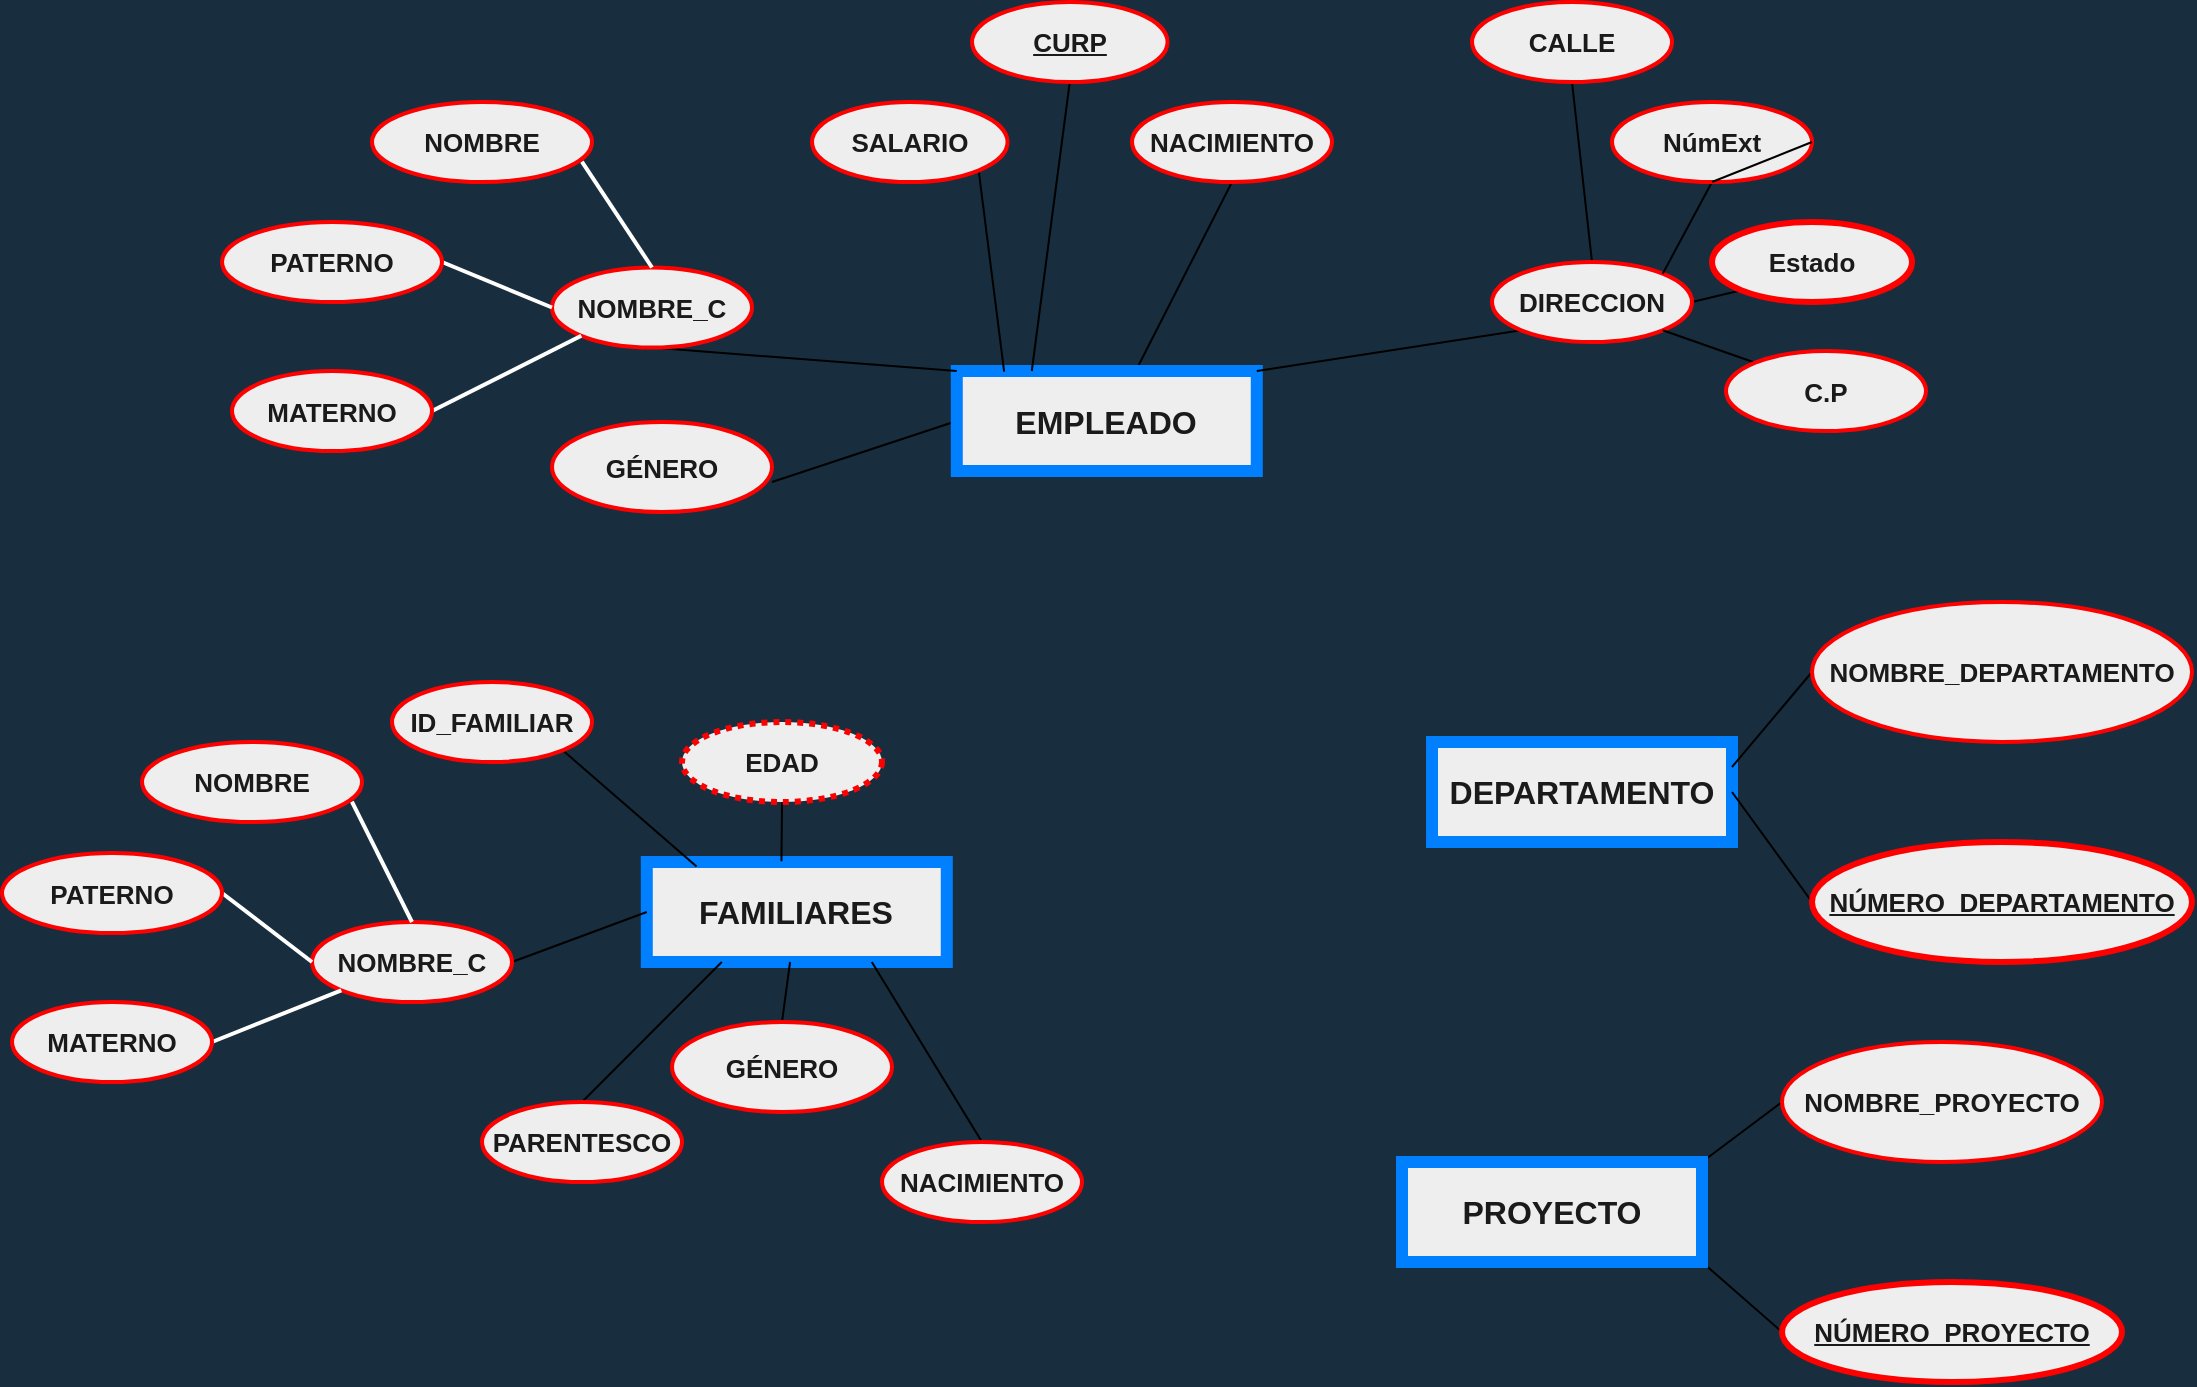 <mxfile version="13.9.9" type="device"><diagram id="Cr8rwhKdKpi9vluvS5JP" name="Página-1"><mxGraphModel dx="1743" dy="1320" grid="1" gridSize="10" guides="1" tooltips="1" connect="1" arrows="0" fold="1" page="1" pageScale="1" pageWidth="1169" pageHeight="827" background="#182E3E" math="0" shadow="0"><root><mxCell id="0"/><mxCell id="1" parent="0"/><mxCell id="cJOQEZuyymXwWGWpgnNL-10" style="edgeStyle=none;rounded=0;orthogonalLoop=1;jettySize=auto;html=1;exitX=0;exitY=0.5;exitDx=0;exitDy=0;entryX=1;entryY=0.667;entryDx=0;entryDy=0;entryPerimeter=0;endArrow=none;endFill=0;" edge="1" parent="1" source="9bCEXv4croC0r56C43FN-2" target="9bCEXv4croC0r56C43FN-22"><mxGeometry relative="1" as="geometry"/></mxCell><mxCell id="cJOQEZuyymXwWGWpgnNL-13" style="edgeStyle=none;rounded=0;orthogonalLoop=1;jettySize=auto;html=1;exitX=0.593;exitY=0.02;exitDx=0;exitDy=0;endArrow=none;endFill=0;exitPerimeter=0;entryX=0.5;entryY=1;entryDx=0;entryDy=0;" edge="1" parent="1" source="9bCEXv4croC0r56C43FN-2" target="cJOQEZuyymXwWGWpgnNL-21"><mxGeometry relative="1" as="geometry"><mxPoint x="605.826" y="89.99" as="targetPoint"/></mxGeometry></mxCell><mxCell id="9bCEXv4croC0r56C43FN-2" value="EMPLEADO" style="whiteSpace=wrap;html=1;align=center;strokeWidth=6;fontSize=16;fontStyle=1;fillColor=#EEEEEE;fontColor=#1A1A1A;strokeColor=#007FFF;" parent="1" vertex="1"><mxGeometry x="507.39" y="204.5" width="150" height="50" as="geometry"/></mxCell><mxCell id="cJOQEZuyymXwWGWpgnNL-11" style="edgeStyle=none;rounded=0;orthogonalLoop=1;jettySize=auto;html=1;exitX=0.5;exitY=1;exitDx=0;exitDy=0;entryX=0;entryY=0;entryDx=0;entryDy=0;endArrow=none;endFill=0;" edge="1" parent="1" source="9bCEXv4croC0r56C43FN-3" target="9bCEXv4croC0r56C43FN-2"><mxGeometry relative="1" as="geometry"/></mxCell><mxCell id="9bCEXv4croC0r56C43FN-3" value="NOMBRE_C" style="ellipse;whiteSpace=wrap;html=1;align=center;strokeWidth=2;fontSize=13;fontStyle=1;fillColor=#EEEEEE;fontColor=#1A1A1A;strokeColor=#FF0000;" parent="1" vertex="1"><mxGeometry x="305" y="152.75" width="100" height="40" as="geometry"/></mxCell><mxCell id="9bCEXv4croC0r56C43FN-14" style="rounded=1;sketch=0;orthogonalLoop=1;jettySize=auto;html=1;exitX=1;exitY=0.5;exitDx=0;exitDy=0;entryX=0;entryY=1;entryDx=0;entryDy=0;endArrow=none;endFill=0;strokeColor=#FFFFFF;strokeWidth=2;fontColor=#FFFFFF;startArrow=none;startFill=0;" parent="1" source="9bCEXv4croC0r56C43FN-17" target="9bCEXv4croC0r56C43FN-3" edge="1"><mxGeometry relative="1" as="geometry"><mxPoint x="225" y="77.75" as="sourcePoint"/><mxPoint x="265.0" y="165.5" as="targetPoint"/></mxGeometry></mxCell><mxCell id="9bCEXv4croC0r56C43FN-13" style="rounded=1;sketch=0;orthogonalLoop=1;jettySize=auto;html=1;entryX=0;entryY=0.5;entryDx=0;entryDy=0;strokeColor=#FFFFFF;fontColor=#FFFFFF;endArrow=none;endFill=0;strokeWidth=2;exitX=1;exitY=0.5;exitDx=0;exitDy=0;" parent="1" source="9bCEXv4croC0r56C43FN-18" target="9bCEXv4croC0r56C43FN-3" edge="1"><mxGeometry relative="1" as="geometry"><mxPoint x="275" y="30" as="sourcePoint"/></mxGeometry></mxCell><mxCell id="9bCEXv4croC0r56C43FN-17" value="MATERNO" style="ellipse;whiteSpace=wrap;html=1;align=center;strokeWidth=2;fontSize=13;fontStyle=1;verticalAlign=middle;fillColor=#EEEEEE;fontColor=#1A1A1A;strokeColor=#FF0000;" parent="1" vertex="1"><mxGeometry x="145" y="204.5" width="100" height="40" as="geometry"/></mxCell><mxCell id="9bCEXv4croC0r56C43FN-18" value="PATERNO" style="ellipse;whiteSpace=wrap;html=1;align=center;strokeWidth=2;fontSize=13;fontStyle=1;verticalAlign=middle;fillColor=#EEEEEE;fontColor=#1A1A1A;strokeColor=#FF0000;" parent="1" vertex="1"><mxGeometry x="140" y="130" width="110" height="40" as="geometry"/></mxCell><mxCell id="9bCEXv4croC0r56C43FN-20" style="rounded=1;sketch=0;orthogonalLoop=1;jettySize=auto;html=1;exitX=0.954;exitY=0.745;exitDx=0;exitDy=0;startArrow=none;startFill=0;endArrow=none;endFill=0;strokeColor=#FFFFFF;strokeWidth=2;fontColor=#FFFFFF;exitPerimeter=0;entryX=0.5;entryY=0;entryDx=0;entryDy=0;" parent="1" source="cJOQEZuyymXwWGWpgnNL-20" target="9bCEXv4croC0r56C43FN-3" edge="1"><mxGeometry relative="1" as="geometry"><mxPoint x="335" y="140" as="targetPoint"/><mxPoint x="225" y="-10" as="sourcePoint"/></mxGeometry></mxCell><mxCell id="9bCEXv4croC0r56C43FN-22" value="GÉNERO" style="ellipse;whiteSpace=wrap;html=1;align=center;strokeWidth=2;fontSize=13;fontStyle=1;verticalAlign=middle;fillColor=#EEEEEE;fontColor=#1A1A1A;strokeColor=#FF0000;" parent="1" vertex="1"><mxGeometry x="305" y="230" width="110" height="45" as="geometry"/></mxCell><mxCell id="cJOQEZuyymXwWGWpgnNL-15" style="edgeStyle=none;rounded=0;orthogonalLoop=1;jettySize=auto;html=1;entryX=0.25;entryY=0;entryDx=0;entryDy=0;endArrow=none;endFill=0;exitX=0.5;exitY=1;exitDx=0;exitDy=0;" edge="1" parent="1" source="cJOQEZuyymXwWGWpgnNL-19" target="9bCEXv4croC0r56C43FN-2"><mxGeometry relative="1" as="geometry"><mxPoint x="518" as="sourcePoint"/></mxGeometry></mxCell><mxCell id="cJOQEZuyymXwWGWpgnNL-5" style="rounded=0;orthogonalLoop=1;jettySize=auto;html=1;exitX=0.5;exitY=1;exitDx=0;exitDy=0;entryX=0.5;entryY=0;entryDx=0;entryDy=0;endArrow=none;endFill=0;" edge="1" parent="1" source="9bCEXv4croC0r56C43FN-26" target="cJOQEZuyymXwWGWpgnNL-1"><mxGeometry relative="1" as="geometry"><mxPoint x="785.0" y="55" as="sourcePoint"/></mxGeometry></mxCell><mxCell id="9bCEXv4croC0r56C43FN-26" value="CALLE" style="ellipse;whiteSpace=wrap;html=1;align=center;strokeWidth=2;fontSize=13;fontStyle=1;verticalAlign=middle;fillColor=#EEEEEE;fontColor=#1A1A1A;strokeColor=#FF0000;" parent="1" vertex="1"><mxGeometry x="765" y="20" width="100" height="40" as="geometry"/></mxCell><mxCell id="cJOQEZuyymXwWGWpgnNL-7" style="edgeStyle=none;rounded=0;orthogonalLoop=1;jettySize=auto;html=1;exitX=1;exitY=0.5;exitDx=0;exitDy=0;entryX=0;entryY=1;entryDx=0;entryDy=0;endArrow=none;endFill=0;" edge="1" parent="1" source="cJOQEZuyymXwWGWpgnNL-1" target="cJOQEZuyymXwWGWpgnNL-3"><mxGeometry relative="1" as="geometry"/></mxCell><mxCell id="cJOQEZuyymXwWGWpgnNL-18" style="edgeStyle=none;rounded=0;orthogonalLoop=1;jettySize=auto;html=1;exitX=0;exitY=1;exitDx=0;exitDy=0;entryX=1;entryY=0;entryDx=0;entryDy=0;endArrow=none;endFill=0;" edge="1" parent="1" source="cJOQEZuyymXwWGWpgnNL-1" target="9bCEXv4croC0r56C43FN-2"><mxGeometry relative="1" as="geometry"/></mxCell><mxCell id="cJOQEZuyymXwWGWpgnNL-1" value="DIRECCION" style="ellipse;whiteSpace=wrap;html=1;align=center;strokeWidth=2;fontSize=13;fontStyle=1;verticalAlign=middle;fillColor=#EEEEEE;fontColor=#1A1A1A;strokeColor=#FF0000;" vertex="1" parent="1"><mxGeometry x="775" y="150" width="100" height="40" as="geometry"/></mxCell><mxCell id="cJOQEZuyymXwWGWpgnNL-6" style="edgeStyle=none;rounded=0;orthogonalLoop=1;jettySize=auto;html=1;exitX=0.5;exitY=1;exitDx=0;exitDy=0;endArrow=none;endFill=0;entryX=1;entryY=0;entryDx=0;entryDy=0;" edge="1" parent="1" source="cJOQEZuyymXwWGWpgnNL-2" target="cJOQEZuyymXwWGWpgnNL-1"><mxGeometry relative="1" as="geometry"><mxPoint x="845" y="5" as="targetPoint"/></mxGeometry></mxCell><mxCell id="cJOQEZuyymXwWGWpgnNL-2" value="NúmExt" style="ellipse;whiteSpace=wrap;html=1;align=center;strokeWidth=2;fontSize=13;fontStyle=1;verticalAlign=middle;fillColor=#EEEEEE;fontColor=#1A1A1A;strokeColor=#FF0000;" vertex="1" parent="1"><mxGeometry x="835" y="70" width="100" height="40" as="geometry"/></mxCell><mxCell id="cJOQEZuyymXwWGWpgnNL-3" value="Estado" style="ellipse;whiteSpace=wrap;html=1;align=center;strokeWidth=3;fontSize=13;fontStyle=1;verticalAlign=middle;fillColor=#EEEEEE;fontColor=#1A1A1A;strokeColor=#FF0000;" vertex="1" parent="1"><mxGeometry x="885" y="130" width="100" height="40" as="geometry"/></mxCell><mxCell id="cJOQEZuyymXwWGWpgnNL-8" style="edgeStyle=none;rounded=0;orthogonalLoop=1;jettySize=auto;html=1;exitX=0;exitY=0;exitDx=0;exitDy=0;entryX=1;entryY=1;entryDx=0;entryDy=0;endArrow=none;endFill=0;" edge="1" parent="1" source="cJOQEZuyymXwWGWpgnNL-4" target="cJOQEZuyymXwWGWpgnNL-1"><mxGeometry relative="1" as="geometry"/></mxCell><mxCell id="cJOQEZuyymXwWGWpgnNL-4" value="C.P" style="ellipse;whiteSpace=wrap;html=1;align=center;strokeWidth=2;fontSize=13;fontStyle=1;verticalAlign=middle;fillColor=#EEEEEE;fontColor=#1A1A1A;strokeColor=#FF0000;" vertex="1" parent="1"><mxGeometry x="892" y="194.5" width="100" height="40" as="geometry"/></mxCell><mxCell id="cJOQEZuyymXwWGWpgnNL-14" style="edgeStyle=none;rounded=0;orthogonalLoop=1;jettySize=auto;html=1;exitX=1;exitY=1;exitDx=0;exitDy=0;entryX=0.158;entryY=0.007;entryDx=0;entryDy=0;entryPerimeter=0;endArrow=none;endFill=0;" edge="1" parent="1" source="cJOQEZuyymXwWGWpgnNL-9" target="9bCEXv4croC0r56C43FN-2"><mxGeometry relative="1" as="geometry"/></mxCell><mxCell id="cJOQEZuyymXwWGWpgnNL-9" value="SALARIO" style="ellipse;whiteSpace=wrap;html=1;align=center;strokeWidth=2;fontSize=13;fontStyle=1;verticalAlign=middle;fillColor=#EEEEEE;fontColor=#1A1A1A;strokeColor=#FF0000;" vertex="1" parent="1"><mxGeometry x="435" y="70" width="97.78" height="40" as="geometry"/></mxCell><mxCell id="cJOQEZuyymXwWGWpgnNL-17" style="edgeStyle=none;rounded=0;orthogonalLoop=1;jettySize=auto;html=1;exitX=0.5;exitY=1;exitDx=0;exitDy=0;entryX=1;entryY=0.5;entryDx=0;entryDy=0;endArrow=none;endFill=0;" edge="1" parent="1" source="cJOQEZuyymXwWGWpgnNL-2" target="cJOQEZuyymXwWGWpgnNL-2"><mxGeometry relative="1" as="geometry"/></mxCell><mxCell id="cJOQEZuyymXwWGWpgnNL-19" value="&lt;u&gt;CURP&lt;/u&gt;" style="ellipse;whiteSpace=wrap;html=1;align=center;strokeWidth=2;fontSize=13;fontStyle=1;verticalAlign=middle;fillColor=#EEEEEE;fontColor=#1A1A1A;strokeColor=#FF0000;" vertex="1" parent="1"><mxGeometry x="515" y="20" width="97.78" height="40" as="geometry"/></mxCell><mxCell id="cJOQEZuyymXwWGWpgnNL-20" value="NOMBRE" style="ellipse;whiteSpace=wrap;html=1;align=center;strokeWidth=2;fontSize=13;fontStyle=1;verticalAlign=middle;fillColor=#EEEEEE;fontColor=#1A1A1A;strokeColor=#FF0000;" vertex="1" parent="1"><mxGeometry x="215" y="70" width="110" height="40" as="geometry"/></mxCell><mxCell id="cJOQEZuyymXwWGWpgnNL-21" value="NACIMIENTO" style="ellipse;whiteSpace=wrap;html=1;align=center;strokeWidth=2;fontSize=13;fontStyle=1;verticalAlign=middle;fillColor=#EEEEEE;fontColor=#1A1A1A;strokeColor=#FF0000;" vertex="1" parent="1"><mxGeometry x="595" y="70" width="100" height="40" as="geometry"/></mxCell><mxCell id="cJOQEZuyymXwWGWpgnNL-22" value="DEPARTAMENTO" style="whiteSpace=wrap;html=1;align=center;strokeWidth=6;fontSize=16;fontStyle=1;fillColor=#EEEEEE;fontColor=#1A1A1A;strokeColor=#007FFF;" vertex="1" parent="1"><mxGeometry x="745" y="390" width="150" height="50" as="geometry"/></mxCell><mxCell id="cJOQEZuyymXwWGWpgnNL-27" style="edgeStyle=none;rounded=0;orthogonalLoop=1;jettySize=auto;html=1;exitX=0.5;exitY=1;exitDx=0;exitDy=0;endArrow=none;endFill=0;" edge="1" parent="1" source="cJOQEZuyymXwWGWpgnNL-22" target="cJOQEZuyymXwWGWpgnNL-22"><mxGeometry relative="1" as="geometry"/></mxCell><mxCell id="cJOQEZuyymXwWGWpgnNL-31" style="edgeStyle=none;rounded=0;orthogonalLoop=1;jettySize=auto;html=1;exitX=0;exitY=0.5;exitDx=0;exitDy=0;entryX=1;entryY=0.25;entryDx=0;entryDy=0;endArrow=none;endFill=0;" edge="1" parent="1" source="cJOQEZuyymXwWGWpgnNL-28" target="cJOQEZuyymXwWGWpgnNL-22"><mxGeometry relative="1" as="geometry"/></mxCell><mxCell id="cJOQEZuyymXwWGWpgnNL-28" value="NOMBRE_DEPARTAMENTO" style="ellipse;whiteSpace=wrap;html=1;align=center;fontSize=13;fontColor=#1A1A1A;fontStyle=1;strokeColor=#FF0000;strokeWidth=2;fillColor=#EEEEEE;" vertex="1" parent="1"><mxGeometry x="935" y="320" width="190" height="70" as="geometry"/></mxCell><mxCell id="cJOQEZuyymXwWGWpgnNL-32" style="edgeStyle=none;rounded=0;orthogonalLoop=1;jettySize=auto;html=1;exitX=0;exitY=0.5;exitDx=0;exitDy=0;entryX=1;entryY=0.5;entryDx=0;entryDy=0;endArrow=none;endFill=0;" edge="1" parent="1" source="cJOQEZuyymXwWGWpgnNL-29" target="cJOQEZuyymXwWGWpgnNL-22"><mxGeometry relative="1" as="geometry"/></mxCell><mxCell id="cJOQEZuyymXwWGWpgnNL-29" value="NÚMERO_DEPARTAMENTO" style="ellipse;whiteSpace=wrap;html=1;align=center;fontSize=13;fontColor=#1A1A1A;fontStyle=5;strokeColor=#FF0000;strokeWidth=3;fillColor=#EEEEEE;" vertex="1" parent="1"><mxGeometry x="935" y="440" width="190" height="60" as="geometry"/></mxCell><mxCell id="cJOQEZuyymXwWGWpgnNL-37" style="edgeStyle=none;rounded=0;orthogonalLoop=1;jettySize=auto;html=1;exitX=1;exitY=0;exitDx=0;exitDy=0;entryX=0;entryY=0.5;entryDx=0;entryDy=0;endArrow=none;endFill=0;fontSize=13;" edge="1" parent="1" source="cJOQEZuyymXwWGWpgnNL-34" target="cJOQEZuyymXwWGWpgnNL-35"><mxGeometry relative="1" as="geometry"/></mxCell><mxCell id="cJOQEZuyymXwWGWpgnNL-38" style="edgeStyle=none;rounded=0;orthogonalLoop=1;jettySize=auto;html=1;exitX=1;exitY=1;exitDx=0;exitDy=0;entryX=0;entryY=0.5;entryDx=0;entryDy=0;endArrow=none;endFill=0;fontSize=13;" edge="1" parent="1" source="cJOQEZuyymXwWGWpgnNL-34" target="cJOQEZuyymXwWGWpgnNL-36"><mxGeometry relative="1" as="geometry"/></mxCell><mxCell id="cJOQEZuyymXwWGWpgnNL-34" value="PROYECTO" style="whiteSpace=wrap;html=1;align=center;strokeWidth=6;fontSize=16;fontStyle=1;fillColor=#EEEEEE;fontColor=#1A1A1A;strokeColor=#007FFF;" vertex="1" parent="1"><mxGeometry x="730" y="600" width="150" height="50" as="geometry"/></mxCell><mxCell id="cJOQEZuyymXwWGWpgnNL-35" value="NOMBRE_PROYECTO" style="ellipse;whiteSpace=wrap;html=1;align=center;fontSize=13;fontColor=#1A1A1A;fontStyle=1;strokeColor=#FF0000;strokeWidth=2;fillColor=#EEEEEE;" vertex="1" parent="1"><mxGeometry x="920" y="540" width="160" height="60" as="geometry"/></mxCell><mxCell id="cJOQEZuyymXwWGWpgnNL-36" value="NÚMERO_PROYECTO" style="ellipse;whiteSpace=wrap;html=1;align=center;fontSize=13;fontColor=#1A1A1A;fontStyle=5;strokeColor=#FF0000;strokeWidth=3;fillColor=#EEEEEE;" vertex="1" parent="1"><mxGeometry x="920" y="660" width="170" height="50" as="geometry"/></mxCell><mxCell id="cJOQEZuyymXwWGWpgnNL-39" value="FAMILIARES" style="whiteSpace=wrap;html=1;align=center;strokeWidth=6;fontSize=16;fontStyle=1;fillColor=#EEEEEE;fontColor=#1A1A1A;strokeColor=#007FFF;" vertex="1" parent="1"><mxGeometry x="352.39" y="450" width="150" height="50" as="geometry"/></mxCell><mxCell id="cJOQEZuyymXwWGWpgnNL-59" style="edgeStyle=none;rounded=0;orthogonalLoop=1;jettySize=auto;html=1;exitX=0.5;exitY=0;exitDx=0;exitDy=0;entryX=0.75;entryY=1;entryDx=0;entryDy=0;endArrow=none;endFill=0;fontSize=13;" edge="1" parent="1" source="cJOQEZuyymXwWGWpgnNL-40" target="cJOQEZuyymXwWGWpgnNL-39"><mxGeometry relative="1" as="geometry"/></mxCell><mxCell id="cJOQEZuyymXwWGWpgnNL-40" value="NACIMIENTO" style="ellipse;whiteSpace=wrap;html=1;align=center;strokeWidth=2;fontSize=13;fontStyle=1;verticalAlign=middle;fillColor=#EEEEEE;fontColor=#1A1A1A;strokeColor=#FF0000;" vertex="1" parent="1"><mxGeometry x="470" y="590" width="100" height="40" as="geometry"/></mxCell><mxCell id="cJOQEZuyymXwWGWpgnNL-57" style="edgeStyle=none;rounded=0;orthogonalLoop=1;jettySize=auto;html=1;exitX=0.5;exitY=0;exitDx=0;exitDy=0;endArrow=none;endFill=0;fontSize=13;" edge="1" parent="1" source="cJOQEZuyymXwWGWpgnNL-41" target="cJOQEZuyymXwWGWpgnNL-39"><mxGeometry relative="1" as="geometry"><mxPoint x="420" y="510" as="targetPoint"/></mxGeometry></mxCell><mxCell id="cJOQEZuyymXwWGWpgnNL-41" value="GÉNERO" style="ellipse;whiteSpace=wrap;html=1;align=center;strokeWidth=2;fontSize=13;fontStyle=1;verticalAlign=middle;fillColor=#EEEEEE;fontColor=#1A1A1A;strokeColor=#FF0000;" vertex="1" parent="1"><mxGeometry x="365" y="530" width="110" height="45" as="geometry"/></mxCell><mxCell id="cJOQEZuyymXwWGWpgnNL-58" style="edgeStyle=none;rounded=0;orthogonalLoop=1;jettySize=auto;html=1;exitX=0.5;exitY=0;exitDx=0;exitDy=0;entryX=0.25;entryY=1;entryDx=0;entryDy=0;endArrow=none;endFill=0;fontSize=13;" edge="1" parent="1" source="cJOQEZuyymXwWGWpgnNL-42" target="cJOQEZuyymXwWGWpgnNL-39"><mxGeometry relative="1" as="geometry"/></mxCell><mxCell id="cJOQEZuyymXwWGWpgnNL-42" value="PARENTESCO" style="ellipse;whiteSpace=wrap;html=1;align=center;strokeWidth=2;fontSize=13;fontStyle=1;verticalAlign=middle;fillColor=#EEEEEE;fontColor=#1A1A1A;strokeColor=#FF0000;" vertex="1" parent="1"><mxGeometry x="270" y="570" width="100" height="40" as="geometry"/></mxCell><mxCell id="cJOQEZuyymXwWGWpgnNL-53" style="edgeStyle=none;rounded=0;orthogonalLoop=1;jettySize=auto;html=1;exitX=1;exitY=0.5;exitDx=0;exitDy=0;entryX=0;entryY=0.5;entryDx=0;entryDy=0;endArrow=none;endFill=0;fontSize=13;" edge="1" parent="1" source="cJOQEZuyymXwWGWpgnNL-45" target="cJOQEZuyymXwWGWpgnNL-39"><mxGeometry relative="1" as="geometry"/></mxCell><mxCell id="cJOQEZuyymXwWGWpgnNL-45" value="NOMBRE_C" style="ellipse;whiteSpace=wrap;html=1;align=center;strokeWidth=2;fontSize=13;fontStyle=1;fillColor=#EEEEEE;fontColor=#1A1A1A;strokeColor=#FF0000;" vertex="1" parent="1"><mxGeometry x="185" y="480" width="100" height="40" as="geometry"/></mxCell><mxCell id="cJOQEZuyymXwWGWpgnNL-46" style="rounded=1;sketch=0;orthogonalLoop=1;jettySize=auto;html=1;exitX=1;exitY=0.5;exitDx=0;exitDy=0;entryX=0;entryY=1;entryDx=0;entryDy=0;endArrow=none;endFill=0;strokeColor=#FFFFFF;strokeWidth=2;fontColor=#FFFFFF;startArrow=none;startFill=0;" edge="1" parent="1" source="cJOQEZuyymXwWGWpgnNL-48" target="cJOQEZuyymXwWGWpgnNL-45"><mxGeometry relative="1" as="geometry"><mxPoint x="115" y="393.25" as="sourcePoint"/><mxPoint x="155.0" y="481" as="targetPoint"/></mxGeometry></mxCell><mxCell id="cJOQEZuyymXwWGWpgnNL-47" style="rounded=1;sketch=0;orthogonalLoop=1;jettySize=auto;html=1;entryX=0;entryY=0.5;entryDx=0;entryDy=0;strokeColor=#FFFFFF;fontColor=#FFFFFF;endArrow=none;endFill=0;strokeWidth=2;exitX=1;exitY=0.5;exitDx=0;exitDy=0;" edge="1" parent="1" source="cJOQEZuyymXwWGWpgnNL-49" target="cJOQEZuyymXwWGWpgnNL-45"><mxGeometry relative="1" as="geometry"><mxPoint x="165" y="345.5" as="sourcePoint"/></mxGeometry></mxCell><mxCell id="cJOQEZuyymXwWGWpgnNL-48" value="MATERNO" style="ellipse;whiteSpace=wrap;html=1;align=center;strokeWidth=2;fontSize=13;fontStyle=1;verticalAlign=middle;fillColor=#EEEEEE;fontColor=#1A1A1A;strokeColor=#FF0000;" vertex="1" parent="1"><mxGeometry x="35" y="520" width="100" height="40" as="geometry"/></mxCell><mxCell id="cJOQEZuyymXwWGWpgnNL-49" value="PATERNO" style="ellipse;whiteSpace=wrap;html=1;align=center;strokeWidth=2;fontSize=13;fontStyle=1;verticalAlign=middle;fillColor=#EEEEEE;fontColor=#1A1A1A;strokeColor=#FF0000;" vertex="1" parent="1"><mxGeometry x="30" y="445.5" width="110" height="40" as="geometry"/></mxCell><mxCell id="cJOQEZuyymXwWGWpgnNL-50" style="rounded=1;sketch=0;orthogonalLoop=1;jettySize=auto;html=1;exitX=0.954;exitY=0.745;exitDx=0;exitDy=0;startArrow=none;startFill=0;endArrow=none;endFill=0;strokeColor=#FFFFFF;strokeWidth=2;fontColor=#FFFFFF;exitPerimeter=0;entryX=0.5;entryY=0;entryDx=0;entryDy=0;" edge="1" parent="1" source="cJOQEZuyymXwWGWpgnNL-51" target="cJOQEZuyymXwWGWpgnNL-45"><mxGeometry relative="1" as="geometry"><mxPoint x="225" y="455.5" as="targetPoint"/><mxPoint x="115" y="305.5" as="sourcePoint"/></mxGeometry></mxCell><mxCell id="cJOQEZuyymXwWGWpgnNL-51" value="NOMBRE" style="ellipse;whiteSpace=wrap;html=1;align=center;strokeWidth=2;fontSize=13;fontStyle=1;verticalAlign=middle;fillColor=#EEEEEE;fontColor=#1A1A1A;strokeColor=#FF0000;" vertex="1" parent="1"><mxGeometry x="100" y="390" width="110" height="40" as="geometry"/></mxCell><mxCell id="cJOQEZuyymXwWGWpgnNL-70" style="edgeStyle=none;rounded=0;orthogonalLoop=1;jettySize=auto;html=1;exitX=0.5;exitY=1;exitDx=0;exitDy=0;entryX=0.449;entryY=-0.007;entryDx=0;entryDy=0;entryPerimeter=0;endArrow=none;endFill=0;fontSize=13;" edge="1" parent="1" source="cJOQEZuyymXwWGWpgnNL-69" target="cJOQEZuyymXwWGWpgnNL-39"><mxGeometry relative="1" as="geometry"/></mxCell><mxCell id="cJOQEZuyymXwWGWpgnNL-69" value="EDAD" style="ellipse;whiteSpace=wrap;html=1;align=center;strokeWidth=3;fontSize=13;fontStyle=1;verticalAlign=middle;fillColor=#EEEEEE;fontColor=#1A1A1A;strokeColor=#FF0000;dashed=1;sketch=0;shadow=0;allowArrows=0;dashPattern=1 1;" vertex="1" parent="1"><mxGeometry x="370" y="380" width="100" height="40" as="geometry"/></mxCell><mxCell id="cJOQEZuyymXwWGWpgnNL-73" style="edgeStyle=none;rounded=0;orthogonalLoop=1;jettySize=auto;html=1;exitX=1;exitY=1;exitDx=0;exitDy=0;entryX=0.166;entryY=0.044;entryDx=0;entryDy=0;entryPerimeter=0;endArrow=none;endFill=0;fontSize=13;" edge="1" parent="1" source="cJOQEZuyymXwWGWpgnNL-72" target="cJOQEZuyymXwWGWpgnNL-39"><mxGeometry relative="1" as="geometry"/></mxCell><mxCell id="cJOQEZuyymXwWGWpgnNL-72" value="ID_FAMILIAR" style="ellipse;whiteSpace=wrap;html=1;align=center;strokeWidth=2;fontSize=13;fontStyle=1;verticalAlign=middle;fillColor=#EEEEEE;fontColor=#1A1A1A;strokeColor=#FF0000;" vertex="1" parent="1"><mxGeometry x="225.0" y="360" width="100" height="40" as="geometry"/></mxCell></root></mxGraphModel></diagram></mxfile>